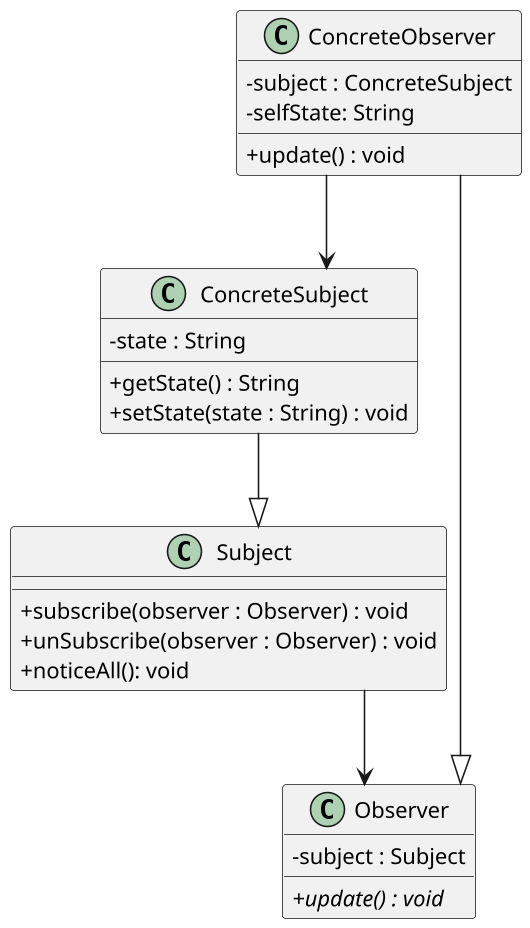 @startuml

skinparam classAttributeIconSize 0
skinparam linetype ortho
skinparam defaultTextAlignment center
skinparam dpi 150
' up to down direction

class Subject {
   + subscribe(observer : Observer) : void 
   + unSubscribe(observer : Observer) : void 
   + noticeAll(): void
}

class ConcreteSubject {
  - state : String
  + getState() : String
  + setState(state : String) : void
}

class Observer {
  - subject : Subject
  {abstract} + update() : void 
}

class ConcreteObserver {
  - subject : ConcreteSubject
  - selfState: String
  + update() : void
}
ConcreteSubject --|> Subject
ConcreteObserver --|> Observer

ConcreteObserver --> ConcreteSubject
Subject --> Observer
@enduml

